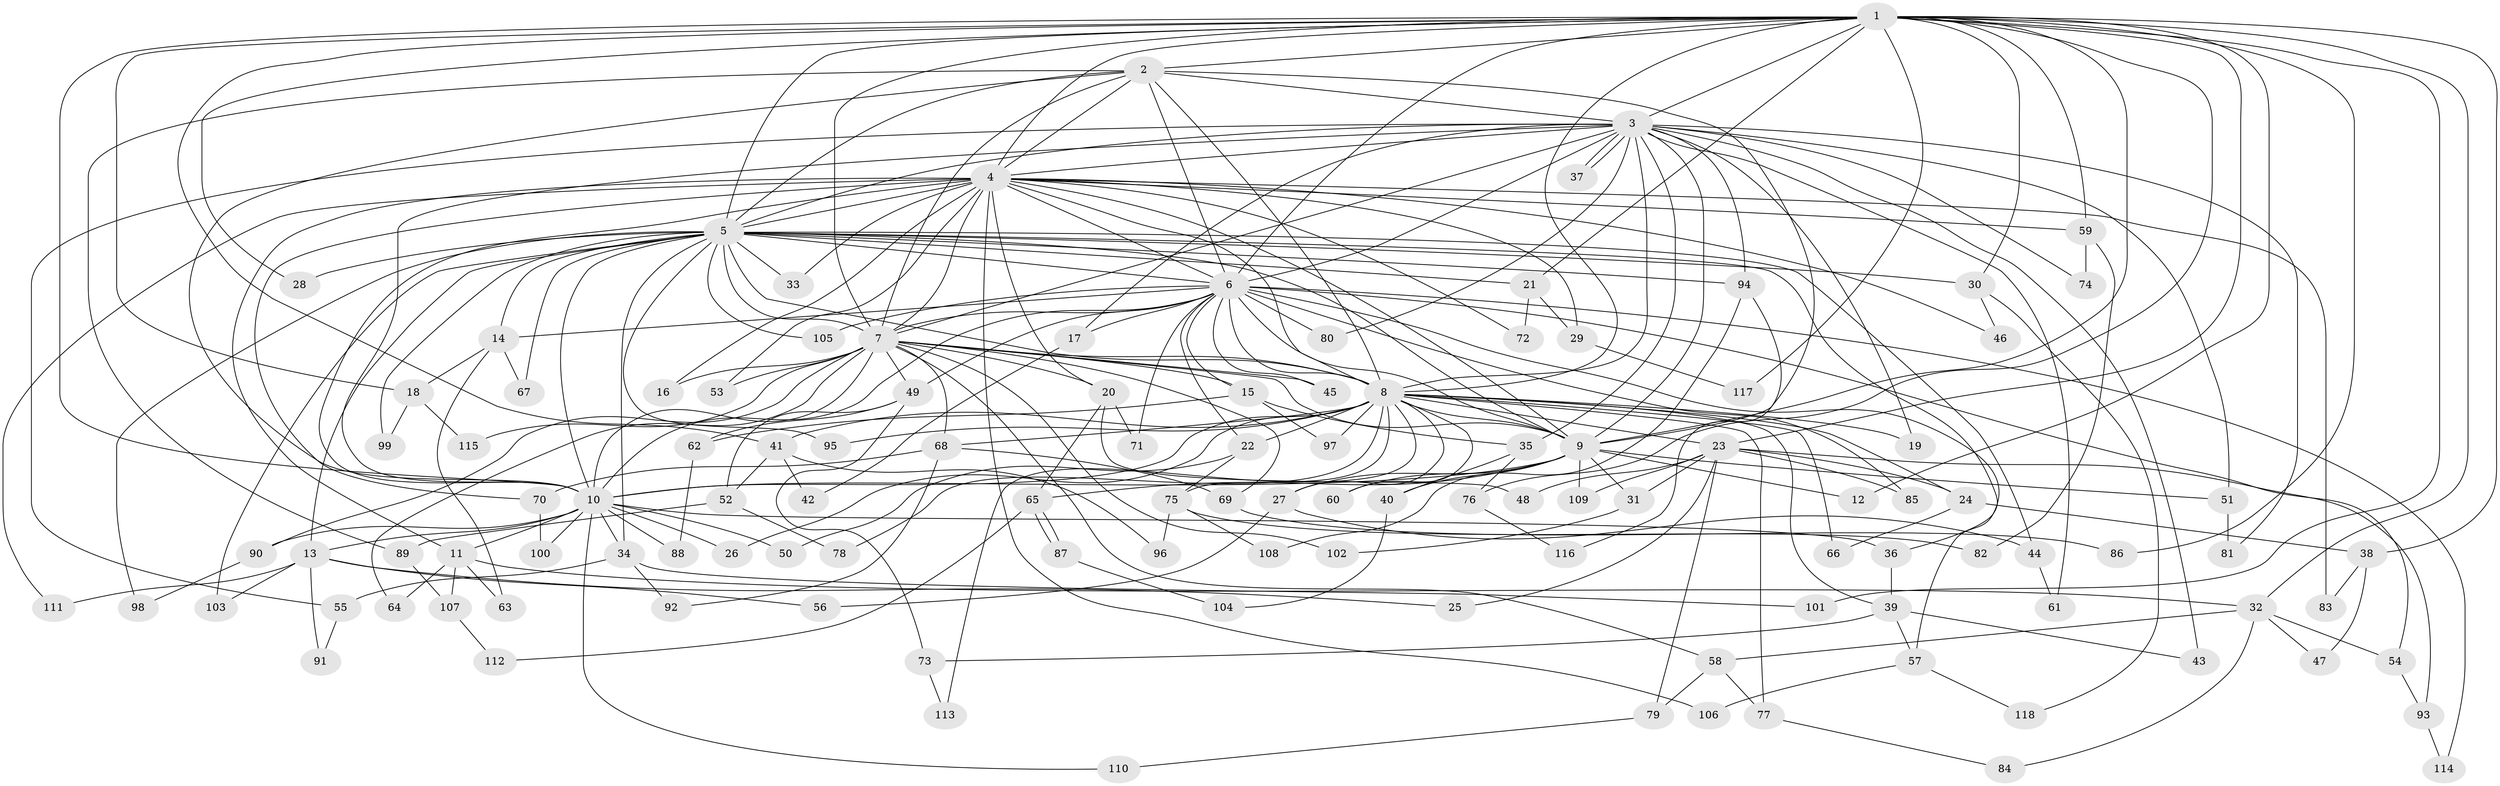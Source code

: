// coarse degree distribution, {27: 0.011904761904761904, 8: 0.023809523809523808, 29: 0.011904761904761904, 23: 0.011904761904761904, 22: 0.011904761904761904, 21: 0.011904761904761904, 20: 0.011904761904761904, 15: 0.011904761904761904, 1: 0.023809523809523808, 7: 0.023809523809523808, 5: 0.09523809523809523, 2: 0.4642857142857143, 4: 0.13095238095238096, 10: 0.011904761904761904, 3: 0.13095238095238096, 6: 0.011904761904761904}
// Generated by graph-tools (version 1.1) at 2025/23/03/03/25 07:23:41]
// undirected, 118 vertices, 261 edges
graph export_dot {
graph [start="1"]
  node [color=gray90,style=filled];
  1;
  2;
  3;
  4;
  5;
  6;
  7;
  8;
  9;
  10;
  11;
  12;
  13;
  14;
  15;
  16;
  17;
  18;
  19;
  20;
  21;
  22;
  23;
  24;
  25;
  26;
  27;
  28;
  29;
  30;
  31;
  32;
  33;
  34;
  35;
  36;
  37;
  38;
  39;
  40;
  41;
  42;
  43;
  44;
  45;
  46;
  47;
  48;
  49;
  50;
  51;
  52;
  53;
  54;
  55;
  56;
  57;
  58;
  59;
  60;
  61;
  62;
  63;
  64;
  65;
  66;
  67;
  68;
  69;
  70;
  71;
  72;
  73;
  74;
  75;
  76;
  77;
  78;
  79;
  80;
  81;
  82;
  83;
  84;
  85;
  86;
  87;
  88;
  89;
  90;
  91;
  92;
  93;
  94;
  95;
  96;
  97;
  98;
  99;
  100;
  101;
  102;
  103;
  104;
  105;
  106;
  107;
  108;
  109;
  110;
  111;
  112;
  113;
  114;
  115;
  116;
  117;
  118;
  1 -- 2;
  1 -- 3;
  1 -- 4;
  1 -- 5;
  1 -- 6;
  1 -- 7;
  1 -- 8;
  1 -- 9;
  1 -- 10;
  1 -- 12;
  1 -- 18;
  1 -- 21;
  1 -- 23;
  1 -- 28;
  1 -- 30;
  1 -- 32;
  1 -- 38;
  1 -- 41;
  1 -- 59;
  1 -- 76;
  1 -- 86;
  1 -- 101;
  1 -- 117;
  2 -- 3;
  2 -- 4;
  2 -- 5;
  2 -- 6;
  2 -- 7;
  2 -- 8;
  2 -- 9;
  2 -- 10;
  2 -- 89;
  3 -- 4;
  3 -- 5;
  3 -- 6;
  3 -- 7;
  3 -- 8;
  3 -- 9;
  3 -- 10;
  3 -- 17;
  3 -- 19;
  3 -- 35;
  3 -- 37;
  3 -- 37;
  3 -- 43;
  3 -- 51;
  3 -- 55;
  3 -- 61;
  3 -- 74;
  3 -- 80;
  3 -- 81;
  3 -- 94;
  4 -- 5;
  4 -- 6;
  4 -- 7;
  4 -- 8;
  4 -- 9;
  4 -- 10;
  4 -- 11;
  4 -- 16;
  4 -- 20;
  4 -- 29;
  4 -- 33;
  4 -- 46;
  4 -- 53;
  4 -- 59;
  4 -- 70;
  4 -- 72;
  4 -- 83;
  4 -- 106;
  4 -- 111;
  5 -- 6;
  5 -- 7;
  5 -- 8;
  5 -- 9;
  5 -- 10;
  5 -- 13;
  5 -- 14;
  5 -- 21;
  5 -- 28;
  5 -- 30;
  5 -- 33;
  5 -- 34;
  5 -- 36;
  5 -- 44;
  5 -- 67;
  5 -- 94;
  5 -- 95;
  5 -- 98;
  5 -- 99;
  5 -- 103;
  5 -- 105;
  6 -- 7;
  6 -- 8;
  6 -- 9;
  6 -- 10;
  6 -- 14;
  6 -- 15;
  6 -- 17;
  6 -- 22;
  6 -- 45;
  6 -- 49;
  6 -- 54;
  6 -- 57;
  6 -- 71;
  6 -- 80;
  6 -- 85;
  6 -- 105;
  6 -- 114;
  7 -- 8;
  7 -- 9;
  7 -- 10;
  7 -- 15;
  7 -- 16;
  7 -- 20;
  7 -- 45;
  7 -- 49;
  7 -- 53;
  7 -- 58;
  7 -- 64;
  7 -- 68;
  7 -- 69;
  7 -- 90;
  7 -- 102;
  7 -- 115;
  8 -- 9;
  8 -- 10;
  8 -- 19;
  8 -- 22;
  8 -- 23;
  8 -- 24;
  8 -- 26;
  8 -- 27;
  8 -- 39;
  8 -- 41;
  8 -- 60;
  8 -- 66;
  8 -- 68;
  8 -- 75;
  8 -- 77;
  8 -- 78;
  8 -- 95;
  8 -- 97;
  8 -- 113;
  9 -- 10;
  9 -- 12;
  9 -- 27;
  9 -- 31;
  9 -- 40;
  9 -- 51;
  9 -- 60;
  9 -- 65;
  9 -- 109;
  10 -- 11;
  10 -- 13;
  10 -- 26;
  10 -- 34;
  10 -- 36;
  10 -- 50;
  10 -- 88;
  10 -- 90;
  10 -- 100;
  10 -- 110;
  11 -- 32;
  11 -- 63;
  11 -- 64;
  11 -- 107;
  13 -- 25;
  13 -- 56;
  13 -- 91;
  13 -- 103;
  13 -- 111;
  14 -- 18;
  14 -- 63;
  14 -- 67;
  15 -- 35;
  15 -- 62;
  15 -- 97;
  17 -- 42;
  18 -- 99;
  18 -- 115;
  20 -- 48;
  20 -- 65;
  20 -- 71;
  21 -- 29;
  21 -- 72;
  22 -- 50;
  22 -- 75;
  23 -- 24;
  23 -- 25;
  23 -- 31;
  23 -- 48;
  23 -- 79;
  23 -- 85;
  23 -- 93;
  23 -- 109;
  24 -- 38;
  24 -- 66;
  27 -- 44;
  27 -- 56;
  29 -- 117;
  30 -- 46;
  30 -- 118;
  31 -- 102;
  32 -- 47;
  32 -- 54;
  32 -- 58;
  32 -- 84;
  34 -- 55;
  34 -- 92;
  34 -- 101;
  35 -- 40;
  35 -- 76;
  36 -- 39;
  38 -- 47;
  38 -- 83;
  39 -- 43;
  39 -- 57;
  39 -- 73;
  40 -- 104;
  41 -- 42;
  41 -- 52;
  41 -- 96;
  44 -- 61;
  49 -- 52;
  49 -- 62;
  49 -- 73;
  51 -- 81;
  52 -- 78;
  52 -- 89;
  54 -- 93;
  55 -- 91;
  57 -- 106;
  57 -- 118;
  58 -- 77;
  58 -- 79;
  59 -- 74;
  59 -- 82;
  62 -- 88;
  65 -- 87;
  65 -- 87;
  65 -- 112;
  68 -- 69;
  68 -- 70;
  68 -- 92;
  69 -- 86;
  70 -- 100;
  73 -- 113;
  75 -- 82;
  75 -- 96;
  75 -- 108;
  76 -- 116;
  77 -- 84;
  79 -- 110;
  87 -- 104;
  89 -- 107;
  90 -- 98;
  93 -- 114;
  94 -- 108;
  94 -- 116;
  107 -- 112;
}
